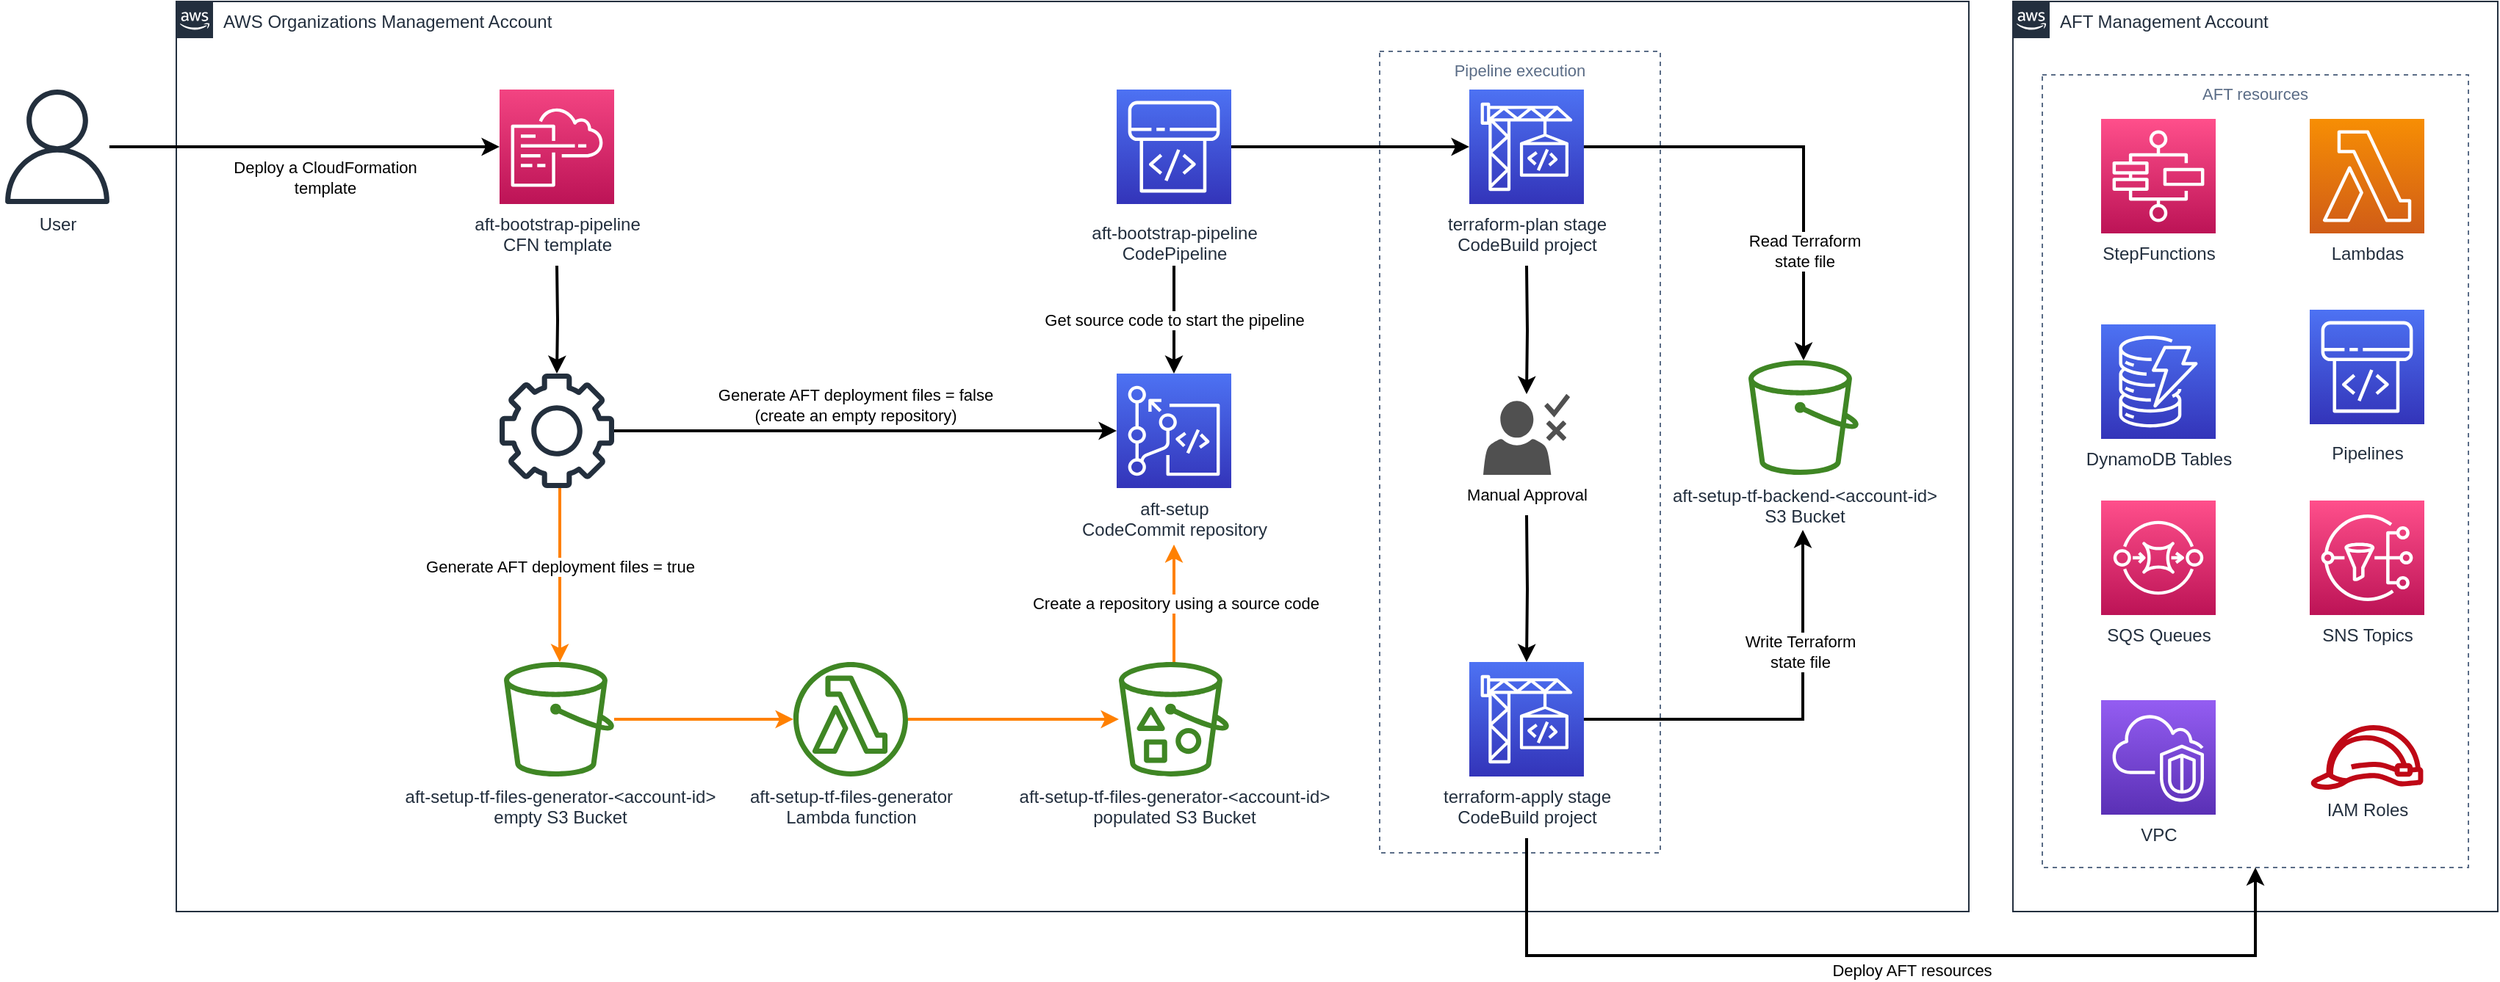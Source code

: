 <mxfile version="21.3.7" type="device">
  <diagram id="jJohWwPHOMOj27HbqJh-" name="Page-1">
    <mxGraphModel dx="2449" dy="1220" grid="0" gridSize="10" guides="1" tooltips="1" connect="1" arrows="1" fold="1" page="0" pageScale="1" pageWidth="850" pageHeight="1100" background="#ffffff" math="0" shadow="0">
      <root>
        <mxCell id="0" />
        <mxCell id="1" parent="0" />
        <mxCell id="XijsBfjd8DZtlucQpuvW-46" value="AWS Organizations Management Account" style="points=[[0,0],[0.25,0],[0.5,0],[0.75,0],[1,0],[1,0.25],[1,0.5],[1,0.75],[1,1],[0.75,1],[0.5,1],[0.25,1],[0,1],[0,0.75],[0,0.5],[0,0.25]];outlineConnect=0;gradientColor=none;html=1;whiteSpace=wrap;fontSize=12;fontStyle=0;container=0;pointerEvents=0;collapsible=0;recursiveResize=0;shape=mxgraph.aws4.group;grIcon=mxgraph.aws4.group_aws_cloud_alt;strokeColor=#232F3E;fillColor=none;verticalAlign=top;align=left;spacingLeft=30;fontColor=#232F3E;dashed=0;labelBackgroundColor=default;" parent="1" vertex="1">
          <mxGeometry y="330" width="1220" height="620" as="geometry" />
        </mxCell>
        <mxCell id="riAJN3zMNv1_gahCDr4E-27" value="Pipeline execution" style="fillColor=none;strokeColor=#5A6C86;dashed=1;verticalAlign=top;fontStyle=0;fontColor=#5A6C86;whiteSpace=wrap;html=1;fontFamily=Helvetica;fontSize=11;" vertex="1" parent="1">
          <mxGeometry x="819" y="364" width="191" height="546" as="geometry" />
        </mxCell>
        <mxCell id="XijsBfjd8DZtlucQpuvW-45" value="AFT Management Account" style="points=[[0,0],[0.25,0],[0.5,0],[0.75,0],[1,0],[1,0.25],[1,0.5],[1,0.75],[1,1],[0.75,1],[0.5,1],[0.25,1],[0,1],[0,0.75],[0,0.5],[0,0.25]];outlineConnect=0;gradientColor=none;html=1;whiteSpace=wrap;fontSize=12;fontStyle=0;container=1;pointerEvents=0;collapsible=0;recursiveResize=0;shape=mxgraph.aws4.group;grIcon=mxgraph.aws4.group_aws_cloud_alt;strokeColor=#232F3E;fillColor=none;verticalAlign=top;align=left;spacingLeft=30;fontColor=#232F3E;dashed=0;labelBackgroundColor=default;" parent="1" vertex="1">
          <mxGeometry x="1250" y="330" width="330" height="620" as="geometry" />
        </mxCell>
        <mxCell id="riAJN3zMNv1_gahCDr4E-36" value="AFT resources" style="fillColor=none;strokeColor=#5A6C86;dashed=1;verticalAlign=top;fontStyle=0;fontColor=#5A6C86;whiteSpace=wrap;html=1;fontFamily=Helvetica;fontSize=11;" vertex="1" parent="XijsBfjd8DZtlucQpuvW-45">
          <mxGeometry x="20" y="50" width="290" height="540" as="geometry" />
        </mxCell>
        <mxCell id="riAJN3zMNv1_gahCDr4E-28" value="StepFunctions" style="sketch=0;points=[[0,0,0],[0.25,0,0],[0.5,0,0],[0.75,0,0],[1,0,0],[0,1,0],[0.25,1,0],[0.5,1,0],[0.75,1,0],[1,1,0],[0,0.25,0],[0,0.5,0],[0,0.75,0],[1,0.25,0],[1,0.5,0],[1,0.75,0]];outlineConnect=0;fontColor=#232F3E;gradientColor=#FF4F8B;gradientDirection=north;fillColor=#BC1356;strokeColor=#ffffff;dashed=0;verticalLabelPosition=bottom;verticalAlign=top;align=center;html=1;fontSize=12;fontStyle=0;aspect=fixed;shape=mxgraph.aws4.resourceIcon;resIcon=mxgraph.aws4.step_functions;fontFamily=Helvetica;" vertex="1" parent="XijsBfjd8DZtlucQpuvW-45">
          <mxGeometry x="60" y="80" width="78" height="78" as="geometry" />
        </mxCell>
        <mxCell id="riAJN3zMNv1_gahCDr4E-29" value="DynamoDB Tables" style="sketch=0;points=[[0,0,0],[0.25,0,0],[0.5,0,0],[0.75,0,0],[1,0,0],[0,1,0],[0.25,1,0],[0.5,1,0],[0.75,1,0],[1,1,0],[0,0.25,0],[0,0.5,0],[0,0.75,0],[1,0.25,0],[1,0.5,0],[1,0.75,0]];outlineConnect=0;fontColor=#232F3E;gradientColor=#4D72F3;gradientDirection=north;fillColor=#3334B9;strokeColor=#ffffff;dashed=0;verticalLabelPosition=bottom;verticalAlign=top;align=center;html=1;fontSize=12;fontStyle=0;aspect=fixed;shape=mxgraph.aws4.resourceIcon;resIcon=mxgraph.aws4.dynamodb;fontFamily=Helvetica;" vertex="1" parent="XijsBfjd8DZtlucQpuvW-45">
          <mxGeometry x="60" y="220" width="78" height="78" as="geometry" />
        </mxCell>
        <mxCell id="riAJN3zMNv1_gahCDr4E-30" value="Lambdas" style="sketch=0;points=[[0,0,0],[0.25,0,0],[0.5,0,0],[0.75,0,0],[1,0,0],[0,1,0],[0.25,1,0],[0.5,1,0],[0.75,1,0],[1,1,0],[0,0.25,0],[0,0.5,0],[0,0.75,0],[1,0.25,0],[1,0.5,0],[1,0.75,0]];outlineConnect=0;fontColor=#232F3E;gradientColor=#F78E04;gradientDirection=north;fillColor=#D05C17;strokeColor=#ffffff;dashed=0;verticalLabelPosition=bottom;verticalAlign=top;align=center;html=1;fontSize=12;fontStyle=0;aspect=fixed;shape=mxgraph.aws4.resourceIcon;resIcon=mxgraph.aws4.lambda;fontFamily=Helvetica;" vertex="1" parent="XijsBfjd8DZtlucQpuvW-45">
          <mxGeometry x="202" y="80" width="78" height="78" as="geometry" />
        </mxCell>
        <mxCell id="riAJN3zMNv1_gahCDr4E-31" value="Pipelines" style="sketch=0;points=[[0,0,0],[0.25,0,0],[0.5,0,0],[0.75,0,0],[1,0,0],[0,1,0],[0.25,1,0],[0.5,1,0],[0.75,1,0],[1,1,0],[0,0.25,0],[0,0.5,0],[0,0.75,0],[1,0.25,0],[1,0.5,0],[1,0.75,0]];outlineConnect=0;fontColor=#232F3E;gradientColor=#4D72F3;gradientDirection=north;fillColor=#3334B9;strokeColor=#ffffff;dashed=0;verticalLabelPosition=bottom;verticalAlign=top;align=center;html=1;fontSize=12;fontStyle=0;aspect=fixed;shape=mxgraph.aws4.resourceIcon;resIcon=mxgraph.aws4.codepipeline;labelBackgroundColor=default;spacingTop=6;" vertex="1" parent="XijsBfjd8DZtlucQpuvW-45">
          <mxGeometry x="202" y="210" width="78" height="78" as="geometry" />
        </mxCell>
        <mxCell id="riAJN3zMNv1_gahCDr4E-33" value="SQS Queues" style="sketch=0;points=[[0,0,0],[0.25,0,0],[0.5,0,0],[0.75,0,0],[1,0,0],[0,1,0],[0.25,1,0],[0.5,1,0],[0.75,1,0],[1,1,0],[0,0.25,0],[0,0.5,0],[0,0.75,0],[1,0.25,0],[1,0.5,0],[1,0.75,0]];outlineConnect=0;fontColor=#232F3E;gradientColor=#FF4F8B;gradientDirection=north;fillColor=#BC1356;strokeColor=#ffffff;dashed=0;verticalLabelPosition=bottom;verticalAlign=top;align=center;html=1;fontSize=12;fontStyle=0;aspect=fixed;shape=mxgraph.aws4.resourceIcon;resIcon=mxgraph.aws4.sqs;fontFamily=Helvetica;" vertex="1" parent="XijsBfjd8DZtlucQpuvW-45">
          <mxGeometry x="60" y="340" width="78" height="78" as="geometry" />
        </mxCell>
        <mxCell id="riAJN3zMNv1_gahCDr4E-34" value="SNS Topics" style="sketch=0;points=[[0,0,0],[0.25,0,0],[0.5,0,0],[0.75,0,0],[1,0,0],[0,1,0],[0.25,1,0],[0.5,1,0],[0.75,1,0],[1,1,0],[0,0.25,0],[0,0.5,0],[0,0.75,0],[1,0.25,0],[1,0.5,0],[1,0.75,0]];outlineConnect=0;fontColor=#232F3E;gradientColor=#FF4F8B;gradientDirection=north;fillColor=#BC1356;strokeColor=#ffffff;dashed=0;verticalLabelPosition=bottom;verticalAlign=top;align=center;html=1;fontSize=12;fontStyle=0;aspect=fixed;shape=mxgraph.aws4.resourceIcon;resIcon=mxgraph.aws4.sns;fontFamily=Helvetica;" vertex="1" parent="XijsBfjd8DZtlucQpuvW-45">
          <mxGeometry x="202" y="340" width="78" height="78" as="geometry" />
        </mxCell>
        <mxCell id="riAJN3zMNv1_gahCDr4E-35" value="VPC" style="sketch=0;points=[[0,0,0],[0.25,0,0],[0.5,0,0],[0.75,0,0],[1,0,0],[0,1,0],[0.25,1,0],[0.5,1,0],[0.75,1,0],[1,1,0],[0,0.25,0],[0,0.5,0],[0,0.75,0],[1,0.25,0],[1,0.5,0],[1,0.75,0]];outlineConnect=0;fontColor=#232F3E;gradientColor=#945DF2;gradientDirection=north;fillColor=#5A30B5;strokeColor=#ffffff;dashed=0;verticalLabelPosition=bottom;verticalAlign=top;align=center;html=1;fontSize=12;fontStyle=0;aspect=fixed;shape=mxgraph.aws4.resourceIcon;resIcon=mxgraph.aws4.vpc;fontFamily=Helvetica;" vertex="1" parent="XijsBfjd8DZtlucQpuvW-45">
          <mxGeometry x="60" y="476" width="78" height="78" as="geometry" />
        </mxCell>
        <mxCell id="riAJN3zMNv1_gahCDr4E-32" value="IAM Roles" style="sketch=0;outlineConnect=0;fontColor=#232F3E;gradientColor=none;fillColor=#BF0816;strokeColor=none;dashed=0;verticalLabelPosition=bottom;verticalAlign=top;align=center;html=1;fontSize=12;fontStyle=0;aspect=fixed;pointerEvents=1;shape=mxgraph.aws4.role;fontFamily=Helvetica;" vertex="1" parent="XijsBfjd8DZtlucQpuvW-45">
          <mxGeometry x="202" y="493" width="78" height="44" as="geometry" />
        </mxCell>
        <mxCell id="XijsBfjd8DZtlucQpuvW-6" style="edgeStyle=orthogonalEdgeStyle;rounded=0;orthogonalLoop=1;jettySize=auto;html=1;strokeWidth=2;entryX=0;entryY=0.5;entryDx=0;entryDy=0;entryPerimeter=0;" parent="1" source="XijsBfjd8DZtlucQpuvW-3" target="riAJN3zMNv1_gahCDr4E-1" edge="1">
          <mxGeometry relative="1" as="geometry">
            <mxPoint x="230" y="469.0" as="targetPoint" />
          </mxGeometry>
        </mxCell>
        <mxCell id="XijsBfjd8DZtlucQpuvW-7" value="Deploy a CloudFormation&lt;br&gt;template" style="edgeLabel;html=1;align=center;verticalAlign=middle;resizable=0;points=[];" parent="XijsBfjd8DZtlucQpuvW-6" vertex="1" connectable="0">
          <mxGeometry x="-0.305" y="-3" relative="1" as="geometry">
            <mxPoint x="54" y="18" as="offset" />
          </mxGeometry>
        </mxCell>
        <mxCell id="XijsBfjd8DZtlucQpuvW-3" value="User" style="sketch=0;outlineConnect=0;fontColor=#232F3E;gradientColor=none;fillColor=#232F3D;strokeColor=none;dashed=0;verticalLabelPosition=bottom;verticalAlign=top;align=center;html=1;fontSize=12;fontStyle=0;aspect=fixed;pointerEvents=1;shape=mxgraph.aws4.user;" parent="1" vertex="1">
          <mxGeometry x="-120" y="390" width="78" height="78" as="geometry" />
        </mxCell>
        <mxCell id="riAJN3zMNv1_gahCDr4E-18" style="edgeStyle=orthogonalEdgeStyle;shape=connector;rounded=0;orthogonalLoop=1;jettySize=auto;html=1;labelBackgroundColor=default;strokeColor=#000000;strokeWidth=2;fontFamily=Helvetica;fontSize=11;fontColor=default;endArrow=classic;" edge="1" parent="1" source="XijsBfjd8DZtlucQpuvW-31" target="riAJN3zMNv1_gahCDr4E-16">
          <mxGeometry relative="1" as="geometry" />
        </mxCell>
        <mxCell id="XijsBfjd8DZtlucQpuvW-31" value="aft-bootstrap-pipeline&lt;br&gt;CodePipeline" style="sketch=0;points=[[0,0,0],[0.25,0,0],[0.5,0,0],[0.75,0,0],[1,0,0],[0,1,0],[0.25,1,0],[0.5,1,0],[0.75,1,0],[1,1,0],[0,0.25,0],[0,0.5,0],[0,0.75,0],[1,0.25,0],[1,0.5,0],[1,0.75,0]];outlineConnect=0;fontColor=#232F3E;gradientColor=#4D72F3;gradientDirection=north;fillColor=#3334B9;strokeColor=#ffffff;dashed=0;verticalLabelPosition=bottom;verticalAlign=top;align=center;html=1;fontSize=12;fontStyle=0;aspect=fixed;shape=mxgraph.aws4.resourceIcon;resIcon=mxgraph.aws4.codepipeline;labelBackgroundColor=default;spacingTop=6;" parent="1" vertex="1">
          <mxGeometry x="640" y="390" width="78" height="78" as="geometry" />
        </mxCell>
        <mxCell id="riAJN3zMNv1_gahCDr4E-1" value="aft-bootstrap-pipeline&lt;br&gt;CFN template" style="sketch=0;points=[[0,0,0],[0.25,0,0],[0.5,0,0],[0.75,0,0],[1,0,0],[0,1,0],[0.25,1,0],[0.5,1,0],[0.75,1,0],[1,1,0],[0,0.25,0],[0,0.5,0],[0,0.75,0],[1,0.25,0],[1,0.5,0],[1,0.75,0]];points=[[0,0,0],[0.25,0,0],[0.5,0,0],[0.75,0,0],[1,0,0],[0,1,0],[0.25,1,0],[0.5,1,0],[0.75,1,0],[1,1,0],[0,0.25,0],[0,0.5,0],[0,0.75,0],[1,0.25,0],[1,0.5,0],[1,0.75,0]];outlineConnect=0;fontColor=#232F3E;gradientColor=#F34482;gradientDirection=north;fillColor=#BC1356;strokeColor=#ffffff;dashed=0;verticalLabelPosition=bottom;verticalAlign=top;align=center;html=1;fontSize=12;fontStyle=0;aspect=fixed;shape=mxgraph.aws4.resourceIcon;resIcon=mxgraph.aws4.cloudformation;" vertex="1" parent="1">
          <mxGeometry x="220" y="390" width="78" height="78" as="geometry" />
        </mxCell>
        <mxCell id="riAJN3zMNv1_gahCDr4E-6" style="edgeStyle=orthogonalEdgeStyle;rounded=0;orthogonalLoop=1;jettySize=auto;html=1;strokeColor=#FF8000;strokeWidth=2;" edge="1" parent="1" source="riAJN3zMNv1_gahCDr4E-2" target="riAJN3zMNv1_gahCDr4E-5">
          <mxGeometry relative="1" as="geometry" />
        </mxCell>
        <mxCell id="riAJN3zMNv1_gahCDr4E-2" value="aft-setup-tf-files-generator-&amp;lt;account-id&amp;gt;&lt;br&gt;empty S3 Bucket" style="sketch=0;outlineConnect=0;fontColor=#232F3E;gradientColor=none;fillColor=#3F8624;strokeColor=none;dashed=0;verticalLabelPosition=bottom;verticalAlign=top;align=center;html=1;fontSize=12;fontStyle=0;aspect=fixed;pointerEvents=1;shape=mxgraph.aws4.bucket;" vertex="1" parent="1">
          <mxGeometry x="223" y="780" width="75" height="78" as="geometry" />
        </mxCell>
        <mxCell id="riAJN3zMNv1_gahCDr4E-7" style="edgeStyle=orthogonalEdgeStyle;shape=connector;rounded=0;orthogonalLoop=1;jettySize=auto;html=1;labelBackgroundColor=default;strokeColor=#FF8000;strokeWidth=2;fontFamily=Helvetica;fontSize=11;fontColor=default;endArrow=classic;" edge="1" parent="1" source="riAJN3zMNv1_gahCDr4E-5" target="riAJN3zMNv1_gahCDr4E-3">
          <mxGeometry relative="1" as="geometry" />
        </mxCell>
        <mxCell id="riAJN3zMNv1_gahCDr4E-5" value="aft-setup-tf-files-generator&lt;br&gt;Lambda function" style="sketch=0;outlineConnect=0;fontColor=#232F3E;gradientColor=none;fillColor=#3F8624;strokeColor=none;dashed=0;verticalLabelPosition=bottom;verticalAlign=top;align=center;html=1;fontSize=12;fontStyle=0;aspect=fixed;pointerEvents=1;shape=mxgraph.aws4.lambda_function;" vertex="1" parent="1">
          <mxGeometry x="420" y="780" width="78" height="78" as="geometry" />
        </mxCell>
        <mxCell id="riAJN3zMNv1_gahCDr4E-9" style="edgeStyle=orthogonalEdgeStyle;shape=connector;rounded=0;orthogonalLoop=1;jettySize=auto;html=1;labelBackgroundColor=default;strokeColor=#FF8000;strokeWidth=2;fontFamily=Helvetica;fontSize=11;fontColor=default;endArrow=classic;startArrow=none;startFill=0;" edge="1" parent="1" source="riAJN3zMNv1_gahCDr4E-3">
          <mxGeometry relative="1" as="geometry">
            <mxPoint x="679" y="700" as="targetPoint" />
          </mxGeometry>
        </mxCell>
        <mxCell id="riAJN3zMNv1_gahCDr4E-25" value="Create a repository using a source code" style="edgeLabel;html=1;align=center;verticalAlign=middle;resizable=0;points=[];fontSize=11;fontFamily=Helvetica;fontColor=default;" vertex="1" connectable="0" parent="riAJN3zMNv1_gahCDr4E-9">
          <mxGeometry x="0.083" y="-1" relative="1" as="geometry">
            <mxPoint x="-1" y="3" as="offset" />
          </mxGeometry>
        </mxCell>
        <mxCell id="riAJN3zMNv1_gahCDr4E-3" value="aft-setup-tf-files-generator-&amp;lt;account-id&amp;gt;&lt;br style=&quot;border-color: var(--border-color);&quot;&gt;populated S3 Bucket" style="sketch=0;outlineConnect=0;fontColor=#232F3E;gradientColor=none;fillColor=#3F8624;strokeColor=none;dashed=0;verticalLabelPosition=bottom;verticalAlign=top;align=center;html=1;fontSize=12;fontStyle=0;aspect=fixed;pointerEvents=1;shape=mxgraph.aws4.bucket_with_objects;" vertex="1" parent="1">
          <mxGeometry x="641.5" y="780" width="75" height="78" as="geometry" />
        </mxCell>
        <mxCell id="riAJN3zMNv1_gahCDr4E-15" value="Get source code to start the pipeline" style="edgeStyle=orthogonalEdgeStyle;shape=connector;rounded=0;orthogonalLoop=1;jettySize=auto;html=1;labelBackgroundColor=default;strokeColor=#000000;strokeWidth=2;fontFamily=Helvetica;fontSize=11;fontColor=default;endArrow=none;endFill=0;startArrow=classic;startFill=1;" edge="1" parent="1" source="riAJN3zMNv1_gahCDr4E-8">
          <mxGeometry relative="1" as="geometry">
            <mxPoint x="679" y="510" as="targetPoint" />
          </mxGeometry>
        </mxCell>
        <mxCell id="riAJN3zMNv1_gahCDr4E-8" value="aft-setup&lt;br&gt;CodeCommit repository" style="sketch=0;points=[[0,0,0],[0.25,0,0],[0.5,0,0],[0.75,0,0],[1,0,0],[0,1,0],[0.25,1,0],[0.5,1,0],[0.75,1,0],[1,1,0],[0,0.25,0],[0,0.5,0],[0,0.75,0],[1,0.25,0],[1,0.5,0],[1,0.75,0]];outlineConnect=0;fontColor=#232F3E;gradientColor=#4D72F3;gradientDirection=north;fillColor=#3334B9;strokeColor=#ffffff;dashed=0;verticalLabelPosition=bottom;verticalAlign=top;align=center;html=1;fontSize=12;fontStyle=0;aspect=fixed;shape=mxgraph.aws4.resourceIcon;resIcon=mxgraph.aws4.codecommit;fontFamily=Helvetica;" vertex="1" parent="1">
          <mxGeometry x="640" y="583.5" width="78" height="78" as="geometry" />
        </mxCell>
        <mxCell id="riAJN3zMNv1_gahCDr4E-14" value="aft-setup-tf-backend-&amp;lt;account-id&amp;gt;&lt;br&gt;S3 Bucket" style="sketch=0;outlineConnect=0;fontColor=#232F3E;gradientColor=none;fillColor=#3F8624;strokeColor=none;dashed=0;verticalLabelPosition=bottom;verticalAlign=top;align=center;html=1;fontSize=12;fontStyle=0;aspect=fixed;pointerEvents=1;shape=mxgraph.aws4.bucket;" vertex="1" parent="1">
          <mxGeometry x="1070" y="574.5" width="75" height="78" as="geometry" />
        </mxCell>
        <mxCell id="riAJN3zMNv1_gahCDr4E-21" style="edgeStyle=orthogonalEdgeStyle;shape=connector;rounded=0;orthogonalLoop=1;jettySize=auto;html=1;labelBackgroundColor=default;strokeColor=#000000;strokeWidth=2;fontFamily=Helvetica;fontSize=11;fontColor=default;endArrow=classic;" edge="1" parent="1" target="riAJN3zMNv1_gahCDr4E-20">
          <mxGeometry relative="1" as="geometry">
            <mxPoint x="919" y="510" as="sourcePoint" />
          </mxGeometry>
        </mxCell>
        <mxCell id="riAJN3zMNv1_gahCDr4E-23" style="edgeStyle=orthogonalEdgeStyle;shape=connector;rounded=0;orthogonalLoop=1;jettySize=auto;html=1;labelBackgroundColor=default;strokeColor=#000000;strokeWidth=2;fontFamily=Helvetica;fontSize=11;fontColor=default;endArrow=classic;" edge="1" parent="1" source="riAJN3zMNv1_gahCDr4E-16" target="riAJN3zMNv1_gahCDr4E-14">
          <mxGeometry relative="1" as="geometry" />
        </mxCell>
        <mxCell id="riAJN3zMNv1_gahCDr4E-40" value="Read Terraform&lt;br style=&quot;border-color: var(--border-color);&quot;&gt;state file" style="edgeLabel;html=1;align=center;verticalAlign=middle;resizable=0;points=[];fontSize=11;fontFamily=Helvetica;fontColor=default;" vertex="1" connectable="0" parent="riAJN3zMNv1_gahCDr4E-23">
          <mxGeometry x="0.405" y="1" relative="1" as="geometry">
            <mxPoint x="-1" y="13" as="offset" />
          </mxGeometry>
        </mxCell>
        <mxCell id="riAJN3zMNv1_gahCDr4E-16" value="terraform-plan stage&lt;br&gt;CodeBuild project" style="sketch=0;points=[[0,0,0],[0.25,0,0],[0.5,0,0],[0.75,0,0],[1,0,0],[0,1,0],[0.25,1,0],[0.5,1,0],[0.75,1,0],[1,1,0],[0,0.25,0],[0,0.5,0],[0,0.75,0],[1,0.25,0],[1,0.5,0],[1,0.75,0]];outlineConnect=0;fontColor=#232F3E;gradientColor=#4D72F3;gradientDirection=north;fillColor=#3334B9;strokeColor=#ffffff;dashed=0;verticalLabelPosition=bottom;verticalAlign=top;align=center;html=1;fontSize=12;fontStyle=0;aspect=fixed;shape=mxgraph.aws4.resourceIcon;resIcon=mxgraph.aws4.codebuild;fontFamily=Helvetica;" vertex="1" parent="1">
          <mxGeometry x="880" y="390" width="78" height="78" as="geometry" />
        </mxCell>
        <mxCell id="riAJN3zMNv1_gahCDr4E-24" style="edgeStyle=orthogonalEdgeStyle;shape=connector;rounded=0;orthogonalLoop=1;jettySize=auto;html=1;labelBackgroundColor=default;strokeColor=#000000;strokeWidth=2;fontFamily=Helvetica;fontSize=11;fontColor=default;endArrow=classic;" edge="1" parent="1" source="riAJN3zMNv1_gahCDr4E-17">
          <mxGeometry relative="1" as="geometry">
            <mxPoint x="1107" y="690" as="targetPoint" />
            <Array as="points">
              <mxPoint x="1107" y="819" />
            </Array>
          </mxGeometry>
        </mxCell>
        <mxCell id="riAJN3zMNv1_gahCDr4E-39" value="Write Terraform&lt;br&gt;state file" style="edgeLabel;html=1;align=center;verticalAlign=middle;resizable=0;points=[];fontSize=11;fontFamily=Helvetica;fontColor=default;" vertex="1" connectable="0" parent="riAJN3zMNv1_gahCDr4E-24">
          <mxGeometry x="0.405" y="2" relative="1" as="geometry">
            <mxPoint as="offset" />
          </mxGeometry>
        </mxCell>
        <mxCell id="riAJN3zMNv1_gahCDr4E-37" style="edgeStyle=orthogonalEdgeStyle;shape=connector;rounded=0;orthogonalLoop=1;jettySize=auto;html=1;entryX=0.5;entryY=1;entryDx=0;entryDy=0;labelBackgroundColor=default;strokeColor=#000000;strokeWidth=2;fontFamily=Helvetica;fontSize=11;fontColor=default;endArrow=classic;" edge="1" parent="1" target="riAJN3zMNv1_gahCDr4E-36">
          <mxGeometry relative="1" as="geometry">
            <mxPoint x="919" y="900" as="sourcePoint" />
            <Array as="points">
              <mxPoint x="919" y="980" />
              <mxPoint x="1415" y="980" />
            </Array>
          </mxGeometry>
        </mxCell>
        <mxCell id="riAJN3zMNv1_gahCDr4E-38" value="Deploy AFT resources" style="edgeLabel;html=1;align=center;verticalAlign=middle;resizable=0;points=[];fontSize=11;fontFamily=Helvetica;fontColor=default;" vertex="1" connectable="0" parent="riAJN3zMNv1_gahCDr4E-37">
          <mxGeometry x="0.122" relative="1" as="geometry">
            <mxPoint x="-15" y="10" as="offset" />
          </mxGeometry>
        </mxCell>
        <mxCell id="riAJN3zMNv1_gahCDr4E-17" value="terraform-apply stage&lt;br style=&quot;border-color: var(--border-color);&quot;&gt;CodeBuild project" style="sketch=0;points=[[0,0,0],[0.25,0,0],[0.5,0,0],[0.75,0,0],[1,0,0],[0,1,0],[0.25,1,0],[0.5,1,0],[0.75,1,0],[1,1,0],[0,0.25,0],[0,0.5,0],[0,0.75,0],[1,0.25,0],[1,0.5,0],[1,0.75,0]];outlineConnect=0;fontColor=#232F3E;gradientColor=#4D72F3;gradientDirection=north;fillColor=#3334B9;strokeColor=#ffffff;dashed=0;verticalLabelPosition=bottom;verticalAlign=top;align=center;html=1;fontSize=12;fontStyle=0;aspect=fixed;shape=mxgraph.aws4.resourceIcon;resIcon=mxgraph.aws4.codebuild;fontFamily=Helvetica;" vertex="1" parent="1">
          <mxGeometry x="880" y="780" width="78" height="78" as="geometry" />
        </mxCell>
        <mxCell id="riAJN3zMNv1_gahCDr4E-22" style="edgeStyle=orthogonalEdgeStyle;shape=connector;rounded=0;orthogonalLoop=1;jettySize=auto;html=1;labelBackgroundColor=default;strokeColor=#000000;strokeWidth=2;fontFamily=Helvetica;fontSize=11;fontColor=default;endArrow=classic;" edge="1" parent="1" target="riAJN3zMNv1_gahCDr4E-17">
          <mxGeometry relative="1" as="geometry">
            <mxPoint x="919" y="680" as="sourcePoint" />
          </mxGeometry>
        </mxCell>
        <mxCell id="riAJN3zMNv1_gahCDr4E-20" value="Manual Approval" style="sketch=0;pointerEvents=1;shadow=0;dashed=0;html=1;strokeColor=none;fillColor=#505050;labelPosition=center;verticalLabelPosition=bottom;verticalAlign=top;outlineConnect=0;align=center;shape=mxgraph.office.users.approver;fontFamily=Helvetica;fontSize=11;fontColor=default;" vertex="1" parent="1">
          <mxGeometry x="889.5" y="597.5" width="59" height="55" as="geometry" />
        </mxCell>
        <mxCell id="XijsBfjd8DZtlucQpuvW-8" value="" style="sketch=0;outlineConnect=0;fontColor=#232F3E;gradientColor=none;fillColor=#232F3D;strokeColor=none;dashed=0;verticalLabelPosition=bottom;verticalAlign=top;align=center;html=1;fontSize=12;fontStyle=0;aspect=fixed;pointerEvents=1;shape=mxgraph.aws4.gear;" parent="1" vertex="1">
          <mxGeometry x="220" y="583.5" width="78" height="78" as="geometry" />
        </mxCell>
        <mxCell id="XijsBfjd8DZtlucQpuvW-9" style="edgeStyle=orthogonalEdgeStyle;rounded=0;orthogonalLoop=1;jettySize=auto;html=1;strokeWidth=2;" parent="1" target="XijsBfjd8DZtlucQpuvW-8" edge="1">
          <mxGeometry relative="1" as="geometry">
            <mxPoint x="259" y="510" as="sourcePoint" />
          </mxGeometry>
        </mxCell>
        <mxCell id="XijsBfjd8DZtlucQpuvW-12" style="edgeStyle=orthogonalEdgeStyle;rounded=0;orthogonalLoop=1;jettySize=auto;html=1;strokeColor=#FF8000;strokeWidth=2;" parent="1" source="XijsBfjd8DZtlucQpuvW-8" target="riAJN3zMNv1_gahCDr4E-2" edge="1">
          <mxGeometry relative="1" as="geometry">
            <Array as="points">
              <mxPoint x="261" y="740" />
              <mxPoint x="261" y="740" />
            </Array>
          </mxGeometry>
        </mxCell>
        <mxCell id="XijsBfjd8DZtlucQpuvW-14" value="Generate AFT deployment files = true" style="edgeLabel;html=1;align=center;verticalAlign=middle;resizable=0;points=[];" parent="XijsBfjd8DZtlucQpuvW-12" vertex="1" connectable="0">
          <mxGeometry x="-0.197" y="1" relative="1" as="geometry">
            <mxPoint x="-1" y="6" as="offset" />
          </mxGeometry>
        </mxCell>
        <mxCell id="riAJN3zMNv1_gahCDr4E-12" style="edgeStyle=orthogonalEdgeStyle;shape=connector;rounded=0;orthogonalLoop=1;jettySize=auto;html=1;labelBackgroundColor=default;strokeColor=#000000;strokeWidth=2;fontFamily=Helvetica;fontSize=11;fontColor=default;endArrow=classic;" edge="1" parent="1" source="XijsBfjd8DZtlucQpuvW-8" target="riAJN3zMNv1_gahCDr4E-8">
          <mxGeometry relative="1" as="geometry" />
        </mxCell>
        <mxCell id="riAJN3zMNv1_gahCDr4E-13" value="Generate AFT deployment files = false&lt;br&gt;(create an empty repository)" style="edgeLabel;html=1;align=center;verticalAlign=middle;resizable=0;points=[];fontSize=11;fontFamily=Helvetica;fontColor=default;" vertex="1" connectable="0" parent="riAJN3zMNv1_gahCDr4E-12">
          <mxGeometry x="-0.316" y="1" relative="1" as="geometry">
            <mxPoint x="47" y="-17" as="offset" />
          </mxGeometry>
        </mxCell>
      </root>
    </mxGraphModel>
  </diagram>
</mxfile>
